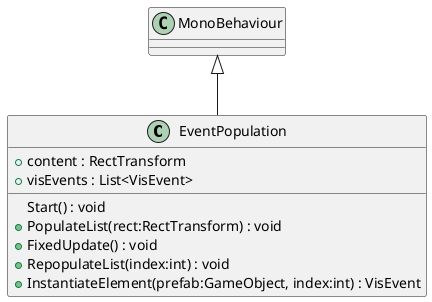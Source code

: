 @startuml
class EventPopulation {
    + content : RectTransform
    + visEvents : List<VisEvent>
    Start() : void
    + PopulateList(rect:RectTransform) : void
    + FixedUpdate() : void
    + RepopulateList(index:int) : void
    + InstantiateElement(prefab:GameObject, index:int) : VisEvent
}
MonoBehaviour <|-- EventPopulation
@enduml

